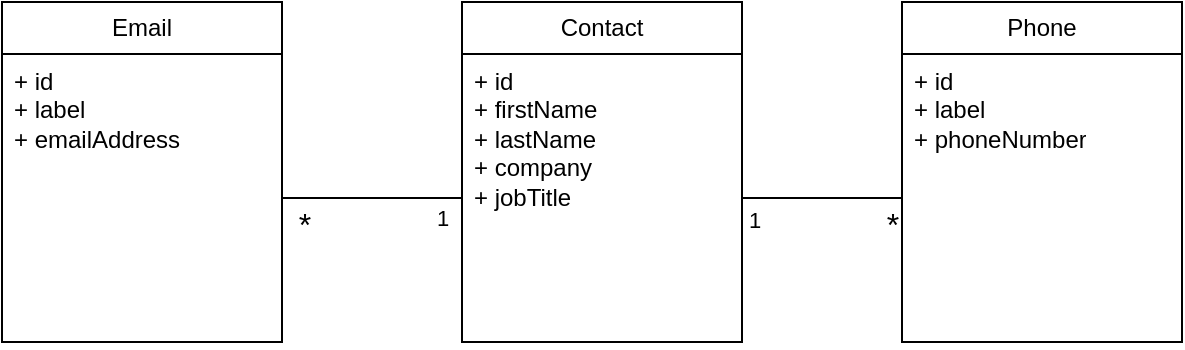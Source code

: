 <mxfile version="21.3.7" type="device">
  <diagram name="Page-1" id="jR16Yi6r8DeQC618YtzR">
    <mxGraphModel dx="1092" dy="859" grid="1" gridSize="10" guides="1" tooltips="1" connect="1" arrows="1" fold="1" page="1" pageScale="1" pageWidth="850" pageHeight="1100" math="0" shadow="0">
      <root>
        <mxCell id="0" />
        <mxCell id="1" parent="0" />
        <mxCell id="9NeXlW2_PInRVjdh62oA-11" style="rounded=0;orthogonalLoop=1;jettySize=auto;html=1;entryX=0;entryY=0.5;entryDx=0;entryDy=0;exitX=1;exitY=0.5;exitDx=0;exitDy=0;endArrow=none;endFill=0;" parent="1" source="0HytqVsVTWqeZgyUnik3-2" target="0HytqVsVTWqeZgyUnik3-4" edge="1">
          <mxGeometry relative="1" as="geometry">
            <mxPoint x="430" y="130" as="sourcePoint" />
            <mxPoint x="650" y="325" as="targetPoint" />
          </mxGeometry>
        </mxCell>
        <mxCell id="9NeXlW2_PInRVjdh62oA-12" value="1" style="edgeLabel;html=1;align=center;verticalAlign=middle;resizable=0;points=[];" parent="9NeXlW2_PInRVjdh62oA-11" vertex="1" connectable="0">
          <mxGeometry x="-0.637" y="2" relative="1" as="geometry">
            <mxPoint x="-9" y="13" as="offset" />
          </mxGeometry>
        </mxCell>
        <mxCell id="9NeXlW2_PInRVjdh62oA-13" value="&lt;font style=&quot;font-size: 16px;&quot;&gt;*&lt;/font&gt;" style="edgeLabel;html=1;align=center;verticalAlign=middle;resizable=0;points=[];" parent="9NeXlW2_PInRVjdh62oA-11" vertex="1" connectable="0">
          <mxGeometry x="0.647" y="1" relative="1" as="geometry">
            <mxPoint x="9" y="14" as="offset" />
          </mxGeometry>
        </mxCell>
        <mxCell id="0HytqVsVTWqeZgyUnik3-1" value="Contact" style="swimlane;fontStyle=0;childLayout=stackLayout;horizontal=1;startSize=26;fillColor=none;horizontalStack=0;resizeParent=1;resizeParentMax=0;resizeLast=0;collapsible=1;marginBottom=0;whiteSpace=wrap;html=1;" parent="1" vertex="1">
          <mxGeometry x="270" y="50" width="140" height="170" as="geometry" />
        </mxCell>
        <mxCell id="0HytqVsVTWqeZgyUnik3-2" value="+ id&lt;br&gt;+ firstName&lt;br&gt;+ lastName&lt;br&gt;+ company&lt;br&gt;+ jobTitle" style="text;strokeColor=none;fillColor=none;align=left;verticalAlign=top;spacingLeft=4;spacingRight=4;overflow=hidden;rotatable=0;points=[[0,0.5],[1,0.5]];portConstraint=eastwest;whiteSpace=wrap;html=1;" parent="0HytqVsVTWqeZgyUnik3-1" vertex="1">
          <mxGeometry y="26" width="140" height="144" as="geometry" />
        </mxCell>
        <mxCell id="0HytqVsVTWqeZgyUnik3-3" value="Phone" style="swimlane;fontStyle=0;childLayout=stackLayout;horizontal=1;startSize=26;fillColor=none;horizontalStack=0;resizeParent=1;resizeParentMax=0;resizeLast=0;collapsible=1;marginBottom=0;whiteSpace=wrap;html=1;" parent="1" vertex="1">
          <mxGeometry x="490" y="50" width="140" height="170" as="geometry" />
        </mxCell>
        <mxCell id="0HytqVsVTWqeZgyUnik3-4" value="+ id&lt;br&gt;+ label&lt;br&gt;+ phoneNumber" style="text;strokeColor=none;fillColor=none;align=left;verticalAlign=top;spacingLeft=4;spacingRight=4;overflow=hidden;rotatable=0;points=[[0,0.5],[1,0.5]];portConstraint=eastwest;whiteSpace=wrap;html=1;" parent="0HytqVsVTWqeZgyUnik3-3" vertex="1">
          <mxGeometry y="26" width="140" height="144" as="geometry" />
        </mxCell>
        <mxCell id="0HytqVsVTWqeZgyUnik3-5" value="Email" style="swimlane;fontStyle=0;childLayout=stackLayout;horizontal=1;startSize=26;fillColor=none;horizontalStack=0;resizeParent=1;resizeParentMax=0;resizeLast=0;collapsible=1;marginBottom=0;whiteSpace=wrap;html=1;" parent="1" vertex="1">
          <mxGeometry x="40" y="50" width="140" height="170" as="geometry" />
        </mxCell>
        <mxCell id="0HytqVsVTWqeZgyUnik3-6" value="+ id&lt;br&gt;+ label&lt;br&gt;+ emailAddress" style="text;strokeColor=none;fillColor=none;align=left;verticalAlign=top;spacingLeft=4;spacingRight=4;overflow=hidden;rotatable=0;points=[[0,0.5],[1,0.5]];portConstraint=eastwest;whiteSpace=wrap;html=1;" parent="0HytqVsVTWqeZgyUnik3-5" vertex="1">
          <mxGeometry y="26" width="140" height="144" as="geometry" />
        </mxCell>
        <mxCell id="0HytqVsVTWqeZgyUnik3-10" style="rounded=0;orthogonalLoop=1;jettySize=auto;html=1;exitX=0;exitY=0.5;exitDx=0;exitDy=0;endArrow=none;endFill=0;" parent="1" source="0HytqVsVTWqeZgyUnik3-2" target="0HytqVsVTWqeZgyUnik3-6" edge="1">
          <mxGeometry relative="1" as="geometry">
            <mxPoint x="255" y="300" as="sourcePoint" />
            <mxPoint x="355" y="300" as="targetPoint" />
          </mxGeometry>
        </mxCell>
        <mxCell id="0HytqVsVTWqeZgyUnik3-11" value="1" style="edgeLabel;html=1;align=center;verticalAlign=middle;resizable=0;points=[];" parent="0HytqVsVTWqeZgyUnik3-10" vertex="1" connectable="0">
          <mxGeometry x="-0.637" y="2" relative="1" as="geometry">
            <mxPoint x="6" y="8" as="offset" />
          </mxGeometry>
        </mxCell>
        <mxCell id="0HytqVsVTWqeZgyUnik3-12" value="&lt;font style=&quot;font-size: 16px;&quot;&gt;*&lt;/font&gt;" style="edgeLabel;html=1;align=center;verticalAlign=middle;resizable=0;points=[];" parent="0HytqVsVTWqeZgyUnik3-10" vertex="1" connectable="0">
          <mxGeometry x="0.647" y="1" relative="1" as="geometry">
            <mxPoint x="-5" y="12" as="offset" />
          </mxGeometry>
        </mxCell>
      </root>
    </mxGraphModel>
  </diagram>
</mxfile>
